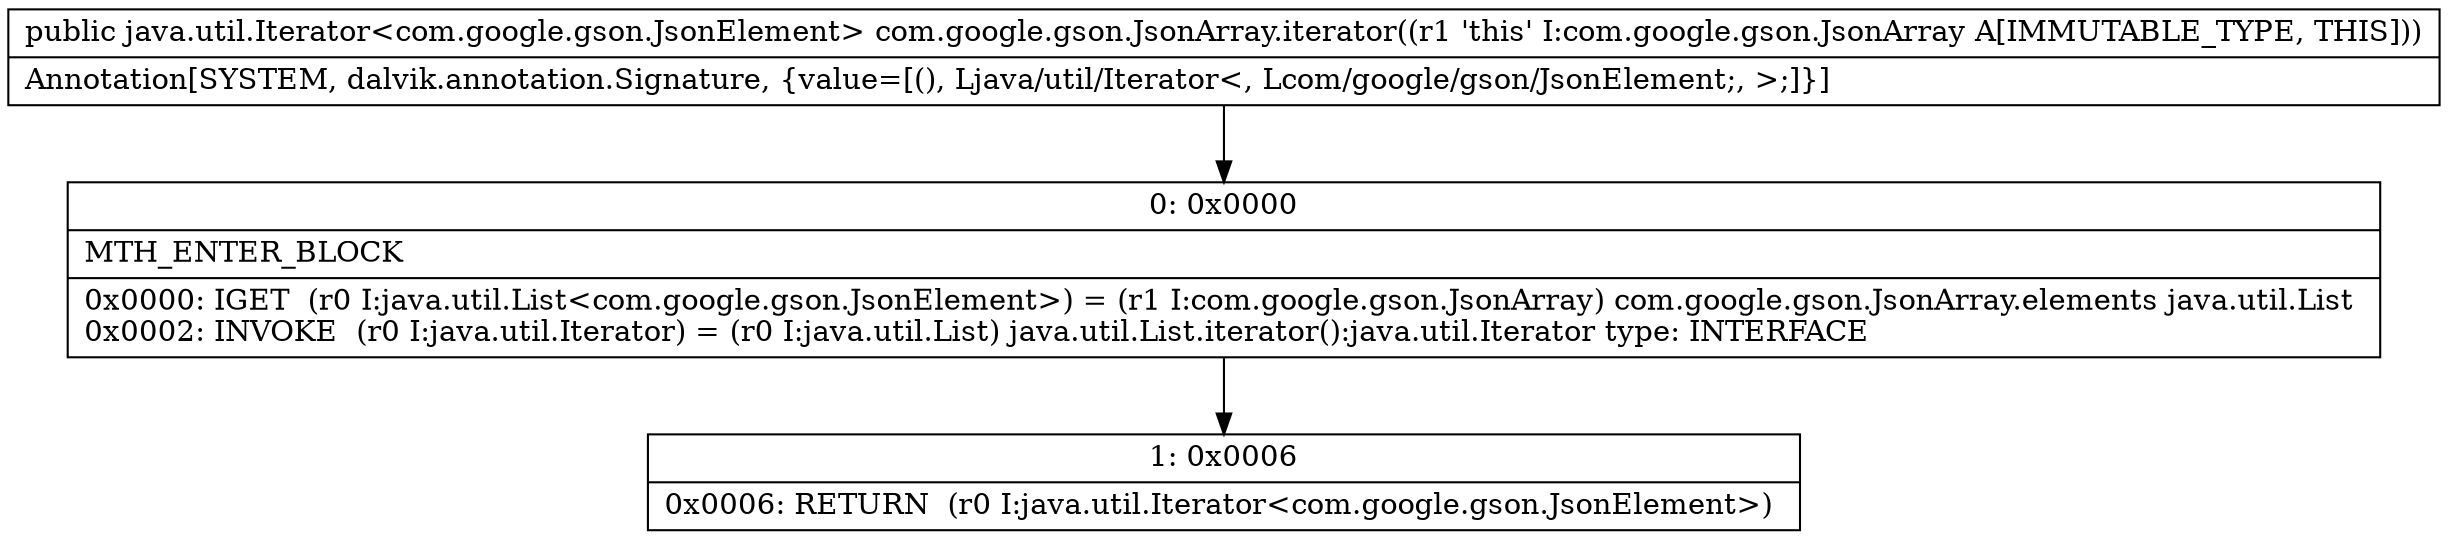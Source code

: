 digraph "CFG forcom.google.gson.JsonArray.iterator()Ljava\/util\/Iterator;" {
Node_0 [shape=record,label="{0\:\ 0x0000|MTH_ENTER_BLOCK\l|0x0000: IGET  (r0 I:java.util.List\<com.google.gson.JsonElement\>) = (r1 I:com.google.gson.JsonArray) com.google.gson.JsonArray.elements java.util.List \l0x0002: INVOKE  (r0 I:java.util.Iterator) = (r0 I:java.util.List) java.util.List.iterator():java.util.Iterator type: INTERFACE \l}"];
Node_1 [shape=record,label="{1\:\ 0x0006|0x0006: RETURN  (r0 I:java.util.Iterator\<com.google.gson.JsonElement\>) \l}"];
MethodNode[shape=record,label="{public java.util.Iterator\<com.google.gson.JsonElement\> com.google.gson.JsonArray.iterator((r1 'this' I:com.google.gson.JsonArray A[IMMUTABLE_TYPE, THIS]))  | Annotation[SYSTEM, dalvik.annotation.Signature, \{value=[(), Ljava\/util\/Iterator\<, Lcom\/google\/gson\/JsonElement;, \>;]\}]\l}"];
MethodNode -> Node_0;
Node_0 -> Node_1;
}

